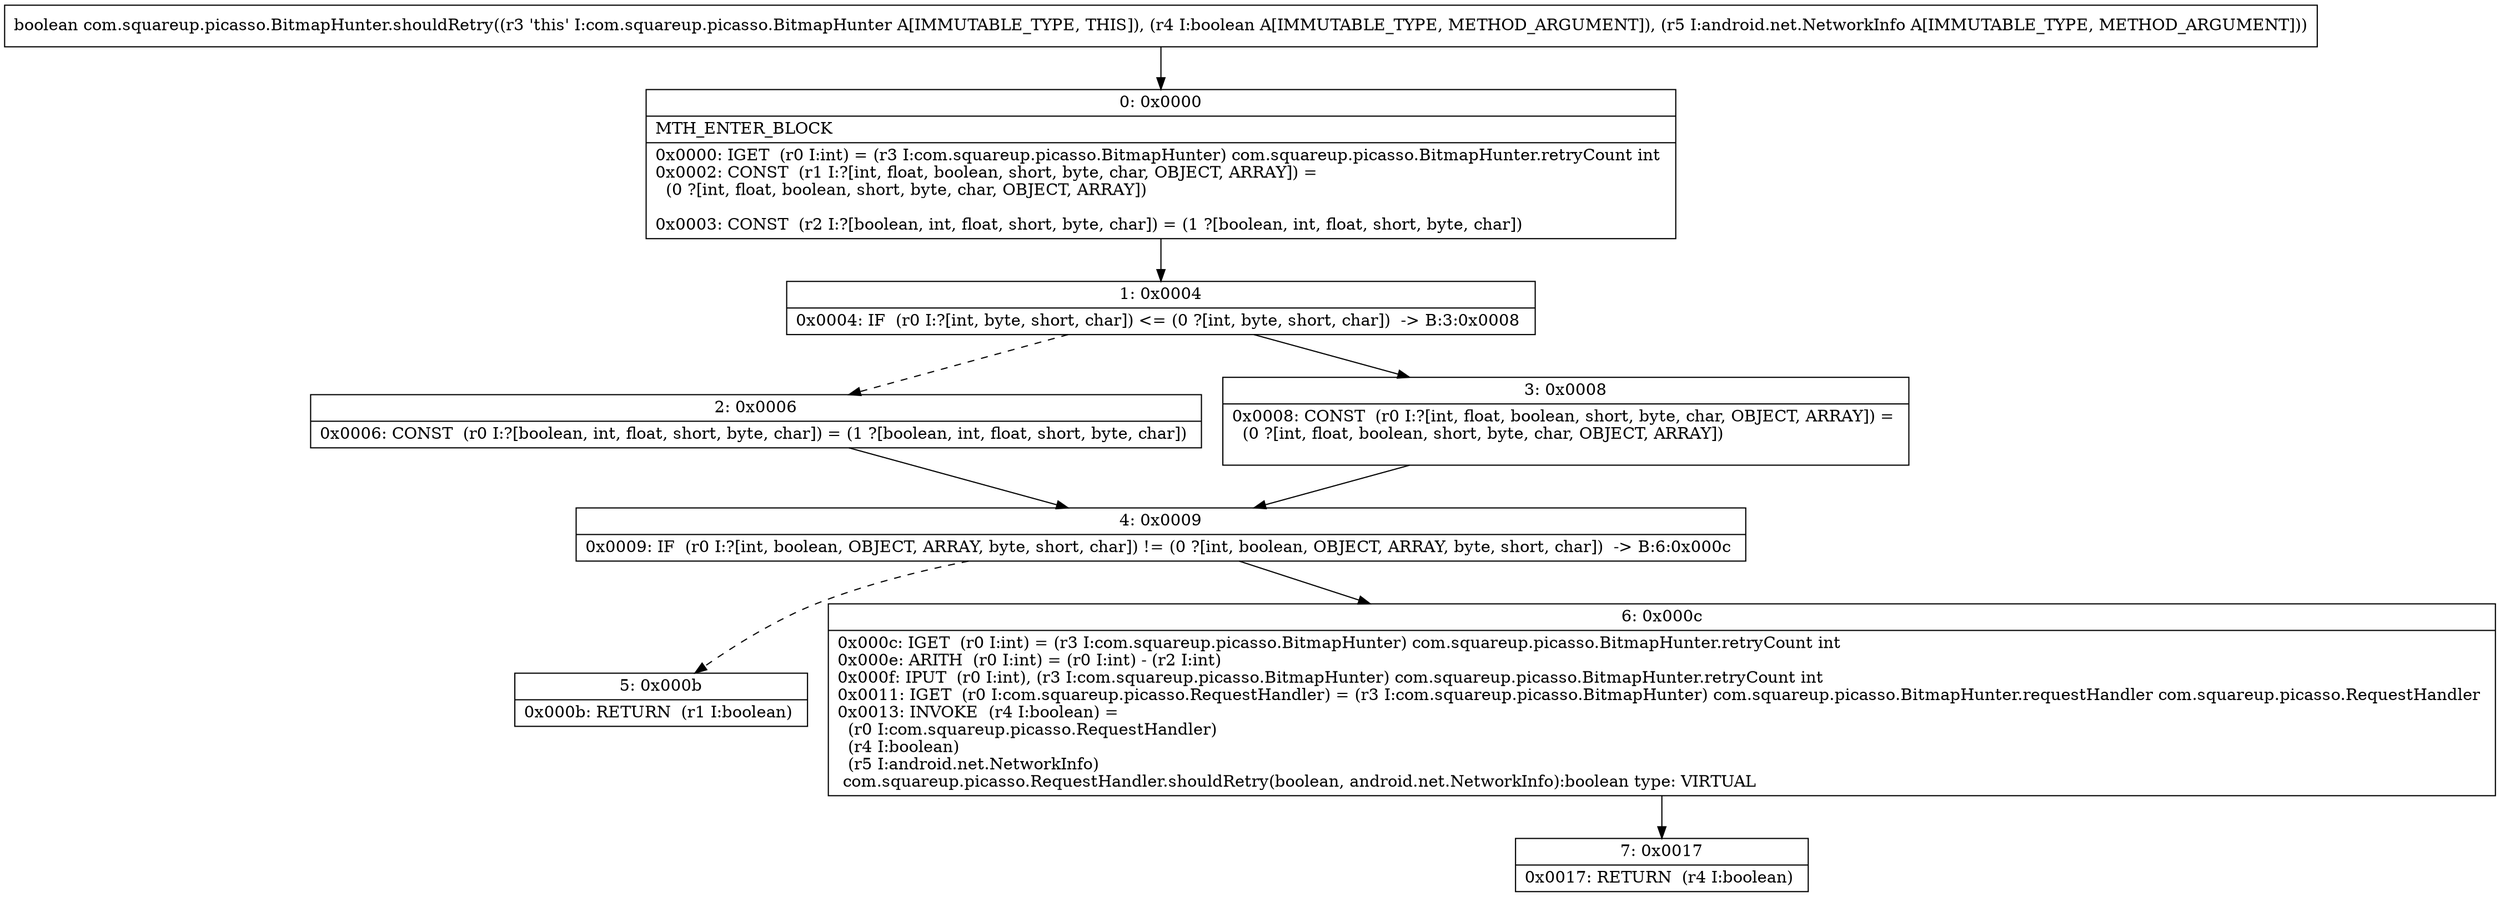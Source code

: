 digraph "CFG forcom.squareup.picasso.BitmapHunter.shouldRetry(ZLandroid\/net\/NetworkInfo;)Z" {
Node_0 [shape=record,label="{0\:\ 0x0000|MTH_ENTER_BLOCK\l|0x0000: IGET  (r0 I:int) = (r3 I:com.squareup.picasso.BitmapHunter) com.squareup.picasso.BitmapHunter.retryCount int \l0x0002: CONST  (r1 I:?[int, float, boolean, short, byte, char, OBJECT, ARRAY]) = \l  (0 ?[int, float, boolean, short, byte, char, OBJECT, ARRAY])\l \l0x0003: CONST  (r2 I:?[boolean, int, float, short, byte, char]) = (1 ?[boolean, int, float, short, byte, char]) \l}"];
Node_1 [shape=record,label="{1\:\ 0x0004|0x0004: IF  (r0 I:?[int, byte, short, char]) \<= (0 ?[int, byte, short, char])  \-\> B:3:0x0008 \l}"];
Node_2 [shape=record,label="{2\:\ 0x0006|0x0006: CONST  (r0 I:?[boolean, int, float, short, byte, char]) = (1 ?[boolean, int, float, short, byte, char]) \l}"];
Node_3 [shape=record,label="{3\:\ 0x0008|0x0008: CONST  (r0 I:?[int, float, boolean, short, byte, char, OBJECT, ARRAY]) = \l  (0 ?[int, float, boolean, short, byte, char, OBJECT, ARRAY])\l \l}"];
Node_4 [shape=record,label="{4\:\ 0x0009|0x0009: IF  (r0 I:?[int, boolean, OBJECT, ARRAY, byte, short, char]) != (0 ?[int, boolean, OBJECT, ARRAY, byte, short, char])  \-\> B:6:0x000c \l}"];
Node_5 [shape=record,label="{5\:\ 0x000b|0x000b: RETURN  (r1 I:boolean) \l}"];
Node_6 [shape=record,label="{6\:\ 0x000c|0x000c: IGET  (r0 I:int) = (r3 I:com.squareup.picasso.BitmapHunter) com.squareup.picasso.BitmapHunter.retryCount int \l0x000e: ARITH  (r0 I:int) = (r0 I:int) \- (r2 I:int) \l0x000f: IPUT  (r0 I:int), (r3 I:com.squareup.picasso.BitmapHunter) com.squareup.picasso.BitmapHunter.retryCount int \l0x0011: IGET  (r0 I:com.squareup.picasso.RequestHandler) = (r3 I:com.squareup.picasso.BitmapHunter) com.squareup.picasso.BitmapHunter.requestHandler com.squareup.picasso.RequestHandler \l0x0013: INVOKE  (r4 I:boolean) = \l  (r0 I:com.squareup.picasso.RequestHandler)\l  (r4 I:boolean)\l  (r5 I:android.net.NetworkInfo)\l com.squareup.picasso.RequestHandler.shouldRetry(boolean, android.net.NetworkInfo):boolean type: VIRTUAL \l}"];
Node_7 [shape=record,label="{7\:\ 0x0017|0x0017: RETURN  (r4 I:boolean) \l}"];
MethodNode[shape=record,label="{boolean com.squareup.picasso.BitmapHunter.shouldRetry((r3 'this' I:com.squareup.picasso.BitmapHunter A[IMMUTABLE_TYPE, THIS]), (r4 I:boolean A[IMMUTABLE_TYPE, METHOD_ARGUMENT]), (r5 I:android.net.NetworkInfo A[IMMUTABLE_TYPE, METHOD_ARGUMENT])) }"];
MethodNode -> Node_0;
Node_0 -> Node_1;
Node_1 -> Node_2[style=dashed];
Node_1 -> Node_3;
Node_2 -> Node_4;
Node_3 -> Node_4;
Node_4 -> Node_5[style=dashed];
Node_4 -> Node_6;
Node_6 -> Node_7;
}

